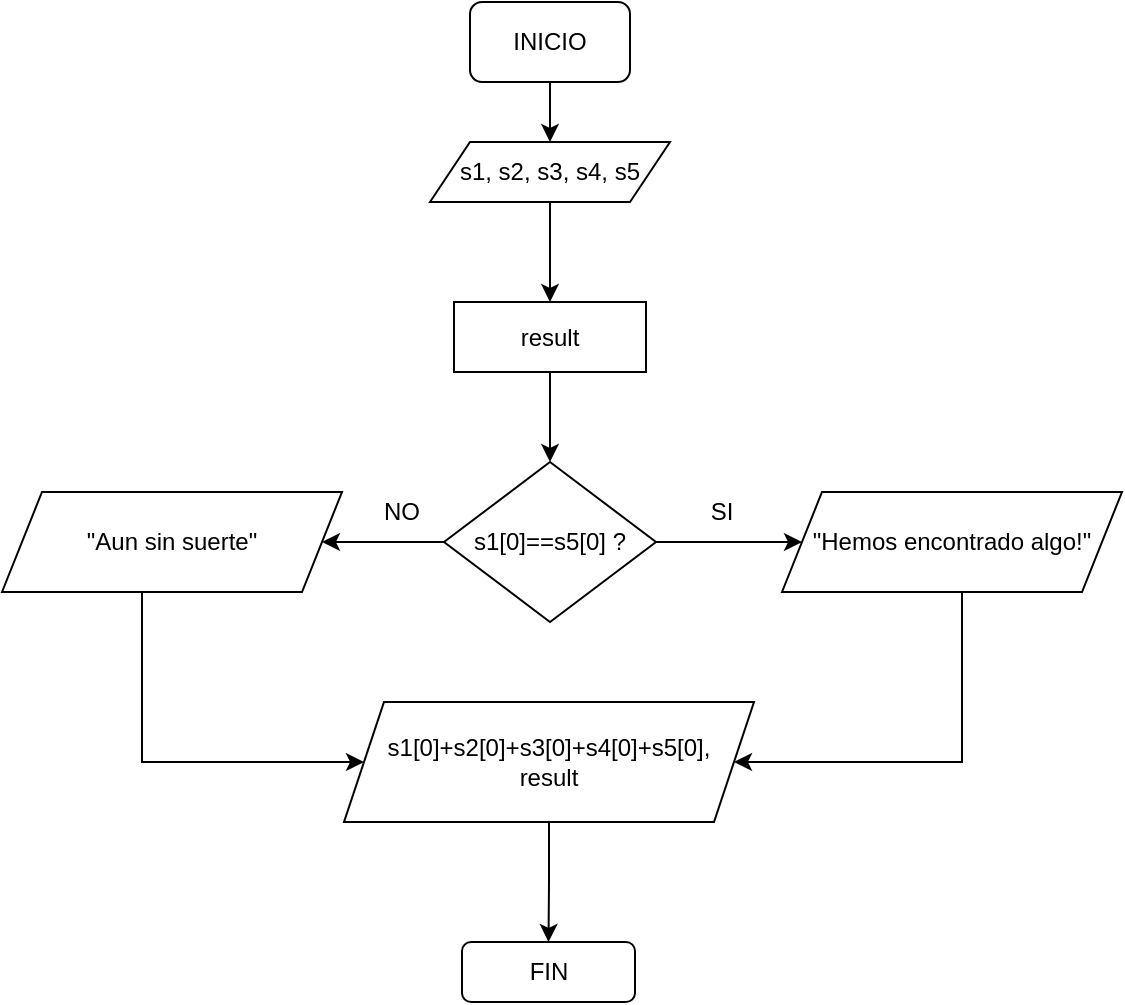 <mxfile version="24.4.0" type="github">
  <diagram id="rnykveRbCm_5rDBR5KUG" name="EXERCISE-9">
    <mxGraphModel dx="1120" dy="434" grid="1" gridSize="10" guides="1" tooltips="1" connect="1" arrows="1" fold="1" page="1" pageScale="1" pageWidth="827" pageHeight="1169" math="0" shadow="0">
      <root>
        <mxCell id="0" />
        <mxCell id="1" parent="0" />
        <mxCell id="nkfBRe-xrUbsCncPgStC-3" value="" style="edgeStyle=orthogonalEdgeStyle;rounded=0;orthogonalLoop=1;jettySize=auto;html=1;" parent="1" source="nkfBRe-xrUbsCncPgStC-1" target="nkfBRe-xrUbsCncPgStC-2" edge="1">
          <mxGeometry relative="1" as="geometry" />
        </mxCell>
        <mxCell id="nkfBRe-xrUbsCncPgStC-1" value="INICIO" style="rounded=1;whiteSpace=wrap;html=1;" parent="1" vertex="1">
          <mxGeometry x="374" y="40" width="80" height="40" as="geometry" />
        </mxCell>
        <mxCell id="nkfBRe-xrUbsCncPgStC-5" value="" style="edgeStyle=orthogonalEdgeStyle;rounded=0;orthogonalLoop=1;jettySize=auto;html=1;" parent="1" source="nkfBRe-xrUbsCncPgStC-2" target="nkfBRe-xrUbsCncPgStC-4" edge="1">
          <mxGeometry relative="1" as="geometry" />
        </mxCell>
        <mxCell id="nkfBRe-xrUbsCncPgStC-2" value="s1, s2, s3, s4, s5" style="shape=parallelogram;perimeter=parallelogramPerimeter;whiteSpace=wrap;html=1;fixedSize=1;" parent="1" vertex="1">
          <mxGeometry x="354" y="110" width="120" height="30" as="geometry" />
        </mxCell>
        <mxCell id="nkfBRe-xrUbsCncPgStC-7" value="" style="edgeStyle=orthogonalEdgeStyle;rounded=0;orthogonalLoop=1;jettySize=auto;html=1;" parent="1" source="nkfBRe-xrUbsCncPgStC-4" target="nkfBRe-xrUbsCncPgStC-6" edge="1">
          <mxGeometry relative="1" as="geometry" />
        </mxCell>
        <mxCell id="nkfBRe-xrUbsCncPgStC-4" value="result" style="whiteSpace=wrap;html=1;" parent="1" vertex="1">
          <mxGeometry x="366" y="190" width="96" height="35" as="geometry" />
        </mxCell>
        <mxCell id="nkfBRe-xrUbsCncPgStC-9" value="" style="edgeStyle=orthogonalEdgeStyle;rounded=0;orthogonalLoop=1;jettySize=auto;html=1;" parent="1" source="nkfBRe-xrUbsCncPgStC-6" target="nkfBRe-xrUbsCncPgStC-8" edge="1">
          <mxGeometry relative="1" as="geometry" />
        </mxCell>
        <mxCell id="nkfBRe-xrUbsCncPgStC-11" value="" style="edgeStyle=orthogonalEdgeStyle;rounded=0;orthogonalLoop=1;jettySize=auto;html=1;" parent="1" source="nkfBRe-xrUbsCncPgStC-6" target="nkfBRe-xrUbsCncPgStC-10" edge="1">
          <mxGeometry relative="1" as="geometry" />
        </mxCell>
        <mxCell id="nkfBRe-xrUbsCncPgStC-6" value="s1[0]==s5[0] ?" style="rhombus;whiteSpace=wrap;html=1;" parent="1" vertex="1">
          <mxGeometry x="361" y="270" width="106" height="80" as="geometry" />
        </mxCell>
        <mxCell id="nkfBRe-xrUbsCncPgStC-16" value="" style="edgeStyle=orthogonalEdgeStyle;rounded=0;orthogonalLoop=1;jettySize=auto;html=1;entryX=1;entryY=0.5;entryDx=0;entryDy=0;" parent="1" source="nkfBRe-xrUbsCncPgStC-8" target="nkfBRe-xrUbsCncPgStC-12" edge="1">
          <mxGeometry relative="1" as="geometry">
            <mxPoint x="615" y="440" as="targetPoint" />
            <Array as="points">
              <mxPoint x="620" y="420" />
            </Array>
          </mxGeometry>
        </mxCell>
        <mxCell id="nkfBRe-xrUbsCncPgStC-8" value="&quot;Hemos encontrado algo!&quot;" style="shape=parallelogram;perimeter=parallelogramPerimeter;whiteSpace=wrap;html=1;fixedSize=1;" parent="1" vertex="1">
          <mxGeometry x="530" y="285" width="170" height="50" as="geometry" />
        </mxCell>
        <mxCell id="nkfBRe-xrUbsCncPgStC-14" value="" style="edgeStyle=orthogonalEdgeStyle;rounded=0;orthogonalLoop=1;jettySize=auto;html=1;" parent="1" source="nkfBRe-xrUbsCncPgStC-10" target="nkfBRe-xrUbsCncPgStC-12" edge="1">
          <mxGeometry relative="1" as="geometry">
            <mxPoint x="225" y="440" as="targetPoint" />
            <Array as="points">
              <mxPoint x="210" y="420" />
            </Array>
          </mxGeometry>
        </mxCell>
        <mxCell id="nkfBRe-xrUbsCncPgStC-10" value="&quot;Aun sin suerte&quot;" style="shape=parallelogram;perimeter=parallelogramPerimeter;whiteSpace=wrap;html=1;fixedSize=1;" parent="1" vertex="1">
          <mxGeometry x="140" y="285" width="170" height="50" as="geometry" />
        </mxCell>
        <mxCell id="nkfBRe-xrUbsCncPgStC-18" value="" style="edgeStyle=orthogonalEdgeStyle;rounded=0;orthogonalLoop=1;jettySize=auto;html=1;" parent="1" source="nkfBRe-xrUbsCncPgStC-12" target="nkfBRe-xrUbsCncPgStC-17" edge="1">
          <mxGeometry relative="1" as="geometry" />
        </mxCell>
        <mxCell id="nkfBRe-xrUbsCncPgStC-12" value="&lt;div&gt;s1[0]+s2[0]+s3[0]+s4[0]+s5[0]&lt;span style=&quot;background-color: initial;&quot;&gt;,&lt;/span&gt;&lt;/div&gt;&lt;div&gt;&lt;span style=&quot;background-color: initial;&quot;&gt;result&lt;/span&gt;&lt;/div&gt;" style="shape=parallelogram;perimeter=parallelogramPerimeter;whiteSpace=wrap;html=1;fixedSize=1;" parent="1" vertex="1">
          <mxGeometry x="311" y="390" width="205" height="60" as="geometry" />
        </mxCell>
        <mxCell id="nkfBRe-xrUbsCncPgStC-17" value="FIN" style="rounded=1;whiteSpace=wrap;html=1;" parent="1" vertex="1">
          <mxGeometry x="370" y="510" width="86.5" height="30" as="geometry" />
        </mxCell>
        <mxCell id="nkfBRe-xrUbsCncPgStC-19" value="SI" style="text;strokeColor=none;align=center;fillColor=none;html=1;verticalAlign=middle;whiteSpace=wrap;rounded=0;" parent="1" vertex="1">
          <mxGeometry x="470" y="280" width="60" height="30" as="geometry" />
        </mxCell>
        <mxCell id="nkfBRe-xrUbsCncPgStC-20" value="NO" style="text;strokeColor=none;align=center;fillColor=none;html=1;verticalAlign=middle;whiteSpace=wrap;rounded=0;" parent="1" vertex="1">
          <mxGeometry x="310" y="280" width="60" height="30" as="geometry" />
        </mxCell>
      </root>
    </mxGraphModel>
  </diagram>
</mxfile>
